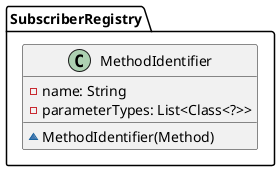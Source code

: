 @startuml

    class SubscriberRegistry.MethodIdentifier {
        -name: String
        -parameterTypes: List<Class<?>>
        ~MethodIdentifier(Method)
    }

@enduml
